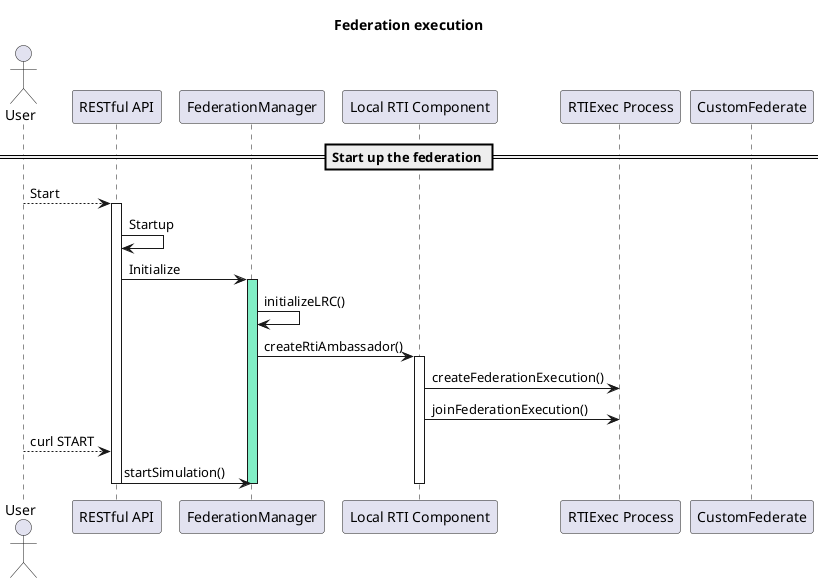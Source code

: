 @startuml

title "Federation execution"

actor User
participant "RESTful API" as REST
participant "FederationManager" as FM
participant "Local RTI Component" as LRC
participant "RTIExec Process" as RTI
participant "CustomFederate" as Fed

== Start up the federation ==

User --> REST : Start
activate REST
REST -> REST : Startup
REST -> FM : Initialize
activate FM #81EEC5
FM -> FM : initializeLRC()
FM -> LRC : createRtiAmbassador()
activate LRC
LRC -> RTI : createFederationExecution()
LRC -> RTI : joinFederationExecution()

User --> REST : curl START
REST -> FM: startSimulation()


deactivate LRC
deactivate FM
deactivate REST

@enduml